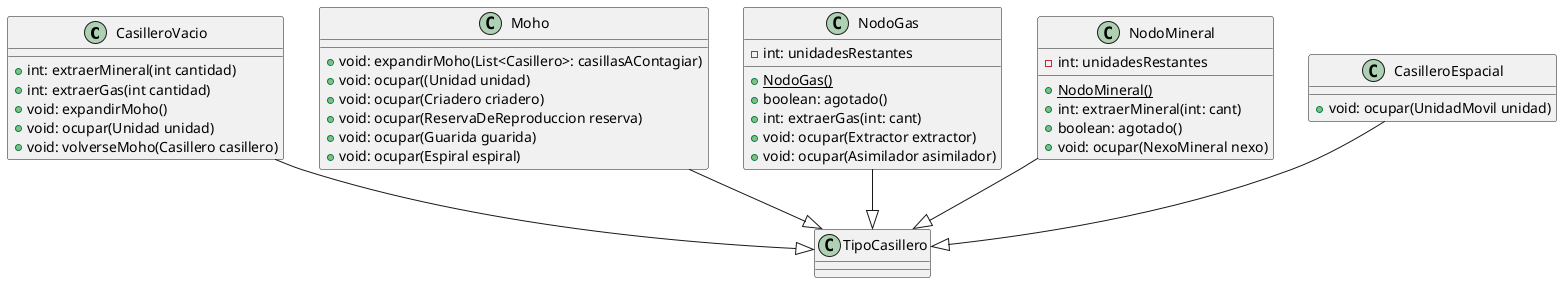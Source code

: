 @startuml
'https://plantuml.com/class-diagram


CasilleroVacio --|> TipoCasillero
Moho --|> TipoCasillero
NodoGas --|> TipoCasillero
NodoMineral --|> TipoCasillero
CasilleroEspacial --|> TipoCasillero
class Moho{
 + void: expandirMoho(List<Casillero>: casillasAContagiar)
 + void: ocupar((Unidad unidad)
 + void: ocupar(Criadero criadero)
  + void: ocupar(ReservaDeReproduccion reserva)
   + void: ocupar(Guarida guarida)
    + void: ocupar(Espiral espiral)
}

class NodoGas{
 - int: unidadesRestantes
 + <u>NodoGas()
 + boolean: agotado()
 + int: extraerGas(int: cant)
 + void: ocupar(Extractor extractor)
 + void: ocupar(Asimilador asimilador)
}

class NodoMineral{
 - int: unidadesRestantes
 + <u>NodoMineral()
 + int: extraerMineral(int: cant)
 + boolean: agotado()
 + void: ocupar(NexoMineral nexo)
}

class CasilleroEspacial {
 + void: ocupar(UnidadMovil unidad)
}

class CasilleroVacio{
+ int: extraerMineral(int cantidad)
+ int: extraerGas(int cantidad)
+ void: expandirMoho()
+ void: ocupar(Unidad unidad)
+ void: volverseMoho(Casillero casillero)
}

@enduml